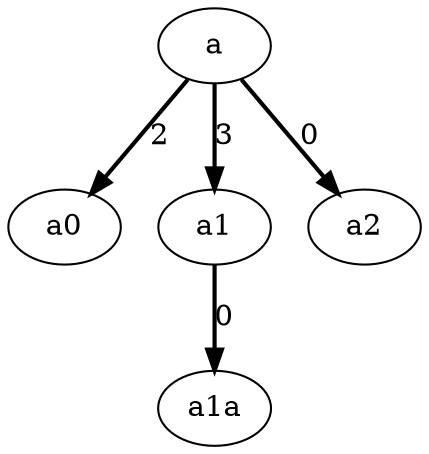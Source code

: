digraph tree {
    "a";
    "a0";
    "a1";
    "a1a";
    "a2";
    "a" -> "a0" [style=bold,label=2];
    "a" -> "a1" [style=bold,label=3];
    "a" -> "a2" [style=bold,label=0];
    "a1" -> "a1a" [style=bold,label=0];
}
